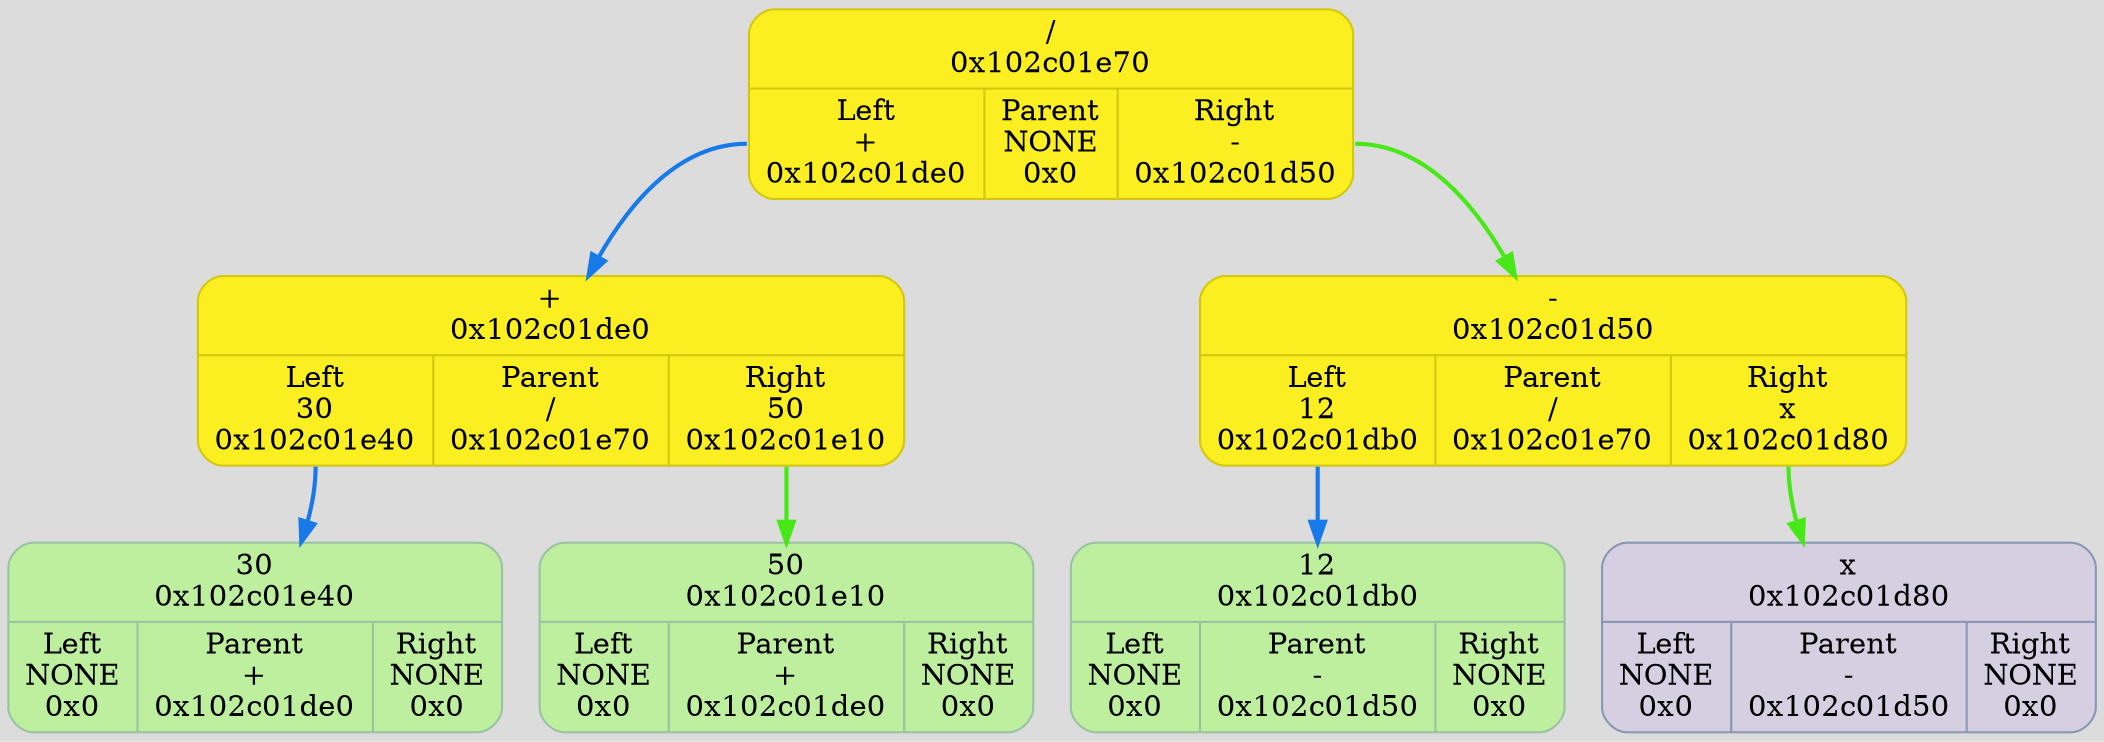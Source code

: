 digraph {
	fontname = "UbuntuMono";
	bgcolor = "#DCDCDC";

	node0x102c01e70 [ shape = Mrecord; style = filled; fillcolor = "#FBEE21"; color = "#D3C70D"; fontcolor = "#000000"; label = " { /\n0x102c01e70 | { <left> Left\n+\n0x102c01de0 | Parent\nNONE\n0x0 | <right> Right\n-\n0x102c01d50 } } "; ];
	node0x102c01e70:<left> -> node0x102c01de0 [ style = "bold"; color = "#187AE8"; label = ""; ];
	node0x102c01de0 [ shape = Mrecord; style = filled; fillcolor = "#FBEE21"; color = "#D3C70D"; fontcolor = "#000000"; label = " { +\n0x102c01de0 | { <left> Left\n30\n0x102c01e40 | Parent\n/\n0x102c01e70 | <right> Right\n50\n0x102c01e10 } } "; ];
	node0x102c01de0:<left> -> node0x102c01e40 [ style = "bold"; color = "#187AE8"; label = ""; ];
	node0x102c01e40 [ shape = Mrecord; style = filled; fillcolor = "#BDEF9E"; color = "#99c2a2"; fontcolor = "#000000"; label = " { 30\n0x102c01e40 | { <left> Left\nNONE\n0x0 | Parent\n+\n0x102c01de0 | <right> Right\nNONE\n0x0 } } "; ];
	node0x102c01e10 [ shape = Mrecord; style = filled; fillcolor = "#BDEF9E"; color = "#99c2a2"; fontcolor = "#000000"; label = " { 50\n0x102c01e10 | { <left> Left\nNONE\n0x0 | Parent\n+\n0x102c01de0 | <right> Right\nNONE\n0x0 } } "; ];
	node0x102c01de0:<right> -> node0x102c01e10 [ style = "bold"; color = "#48E818"; label = ""; ];
	node0x102c01d50 [ shape = Mrecord; style = filled; fillcolor = "#FBEE21"; color = "#D3C70D"; fontcolor = "#000000"; label = " { -\n0x102c01d50 | { <left> Left\n12\n0x102c01db0 | Parent\n/\n0x102c01e70 | <right> Right\nx\n0x102c01d80 } } "; ];
	node0x102c01d50:<left> -> node0x102c01db0 [ style = "bold"; color = "#187AE8"; label = ""; ];
	node0x102c01db0 [ shape = Mrecord; style = filled; fillcolor = "#BDEF9E"; color = "#99c2a2"; fontcolor = "#000000"; label = " { 12\n0x102c01db0 | { <left> Left\nNONE\n0x0 | Parent\n-\n0x102c01d50 | <right> Right\nNONE\n0x0 } } "; ];
	node0x102c01d80 [ shape = Mrecord; style = filled; fillcolor = "#D5CFE1"; color = "#8797b2"; fontcolor = "#000000"; label = " { x\n0x102c01d80 | { <left> Left\nNONE\n0x0 | Parent\n-\n0x102c01d50 | <right> Right\nNONE\n0x0 } } "; ];
	node0x102c01d50:<right> -> node0x102c01d80 [ style = "bold"; color = "#48E818"; label = ""; ];
	node0x102c01e70:<right> -> node0x102c01d50 [ style = "bold"; color = "#48E818"; label = ""; ];
}
